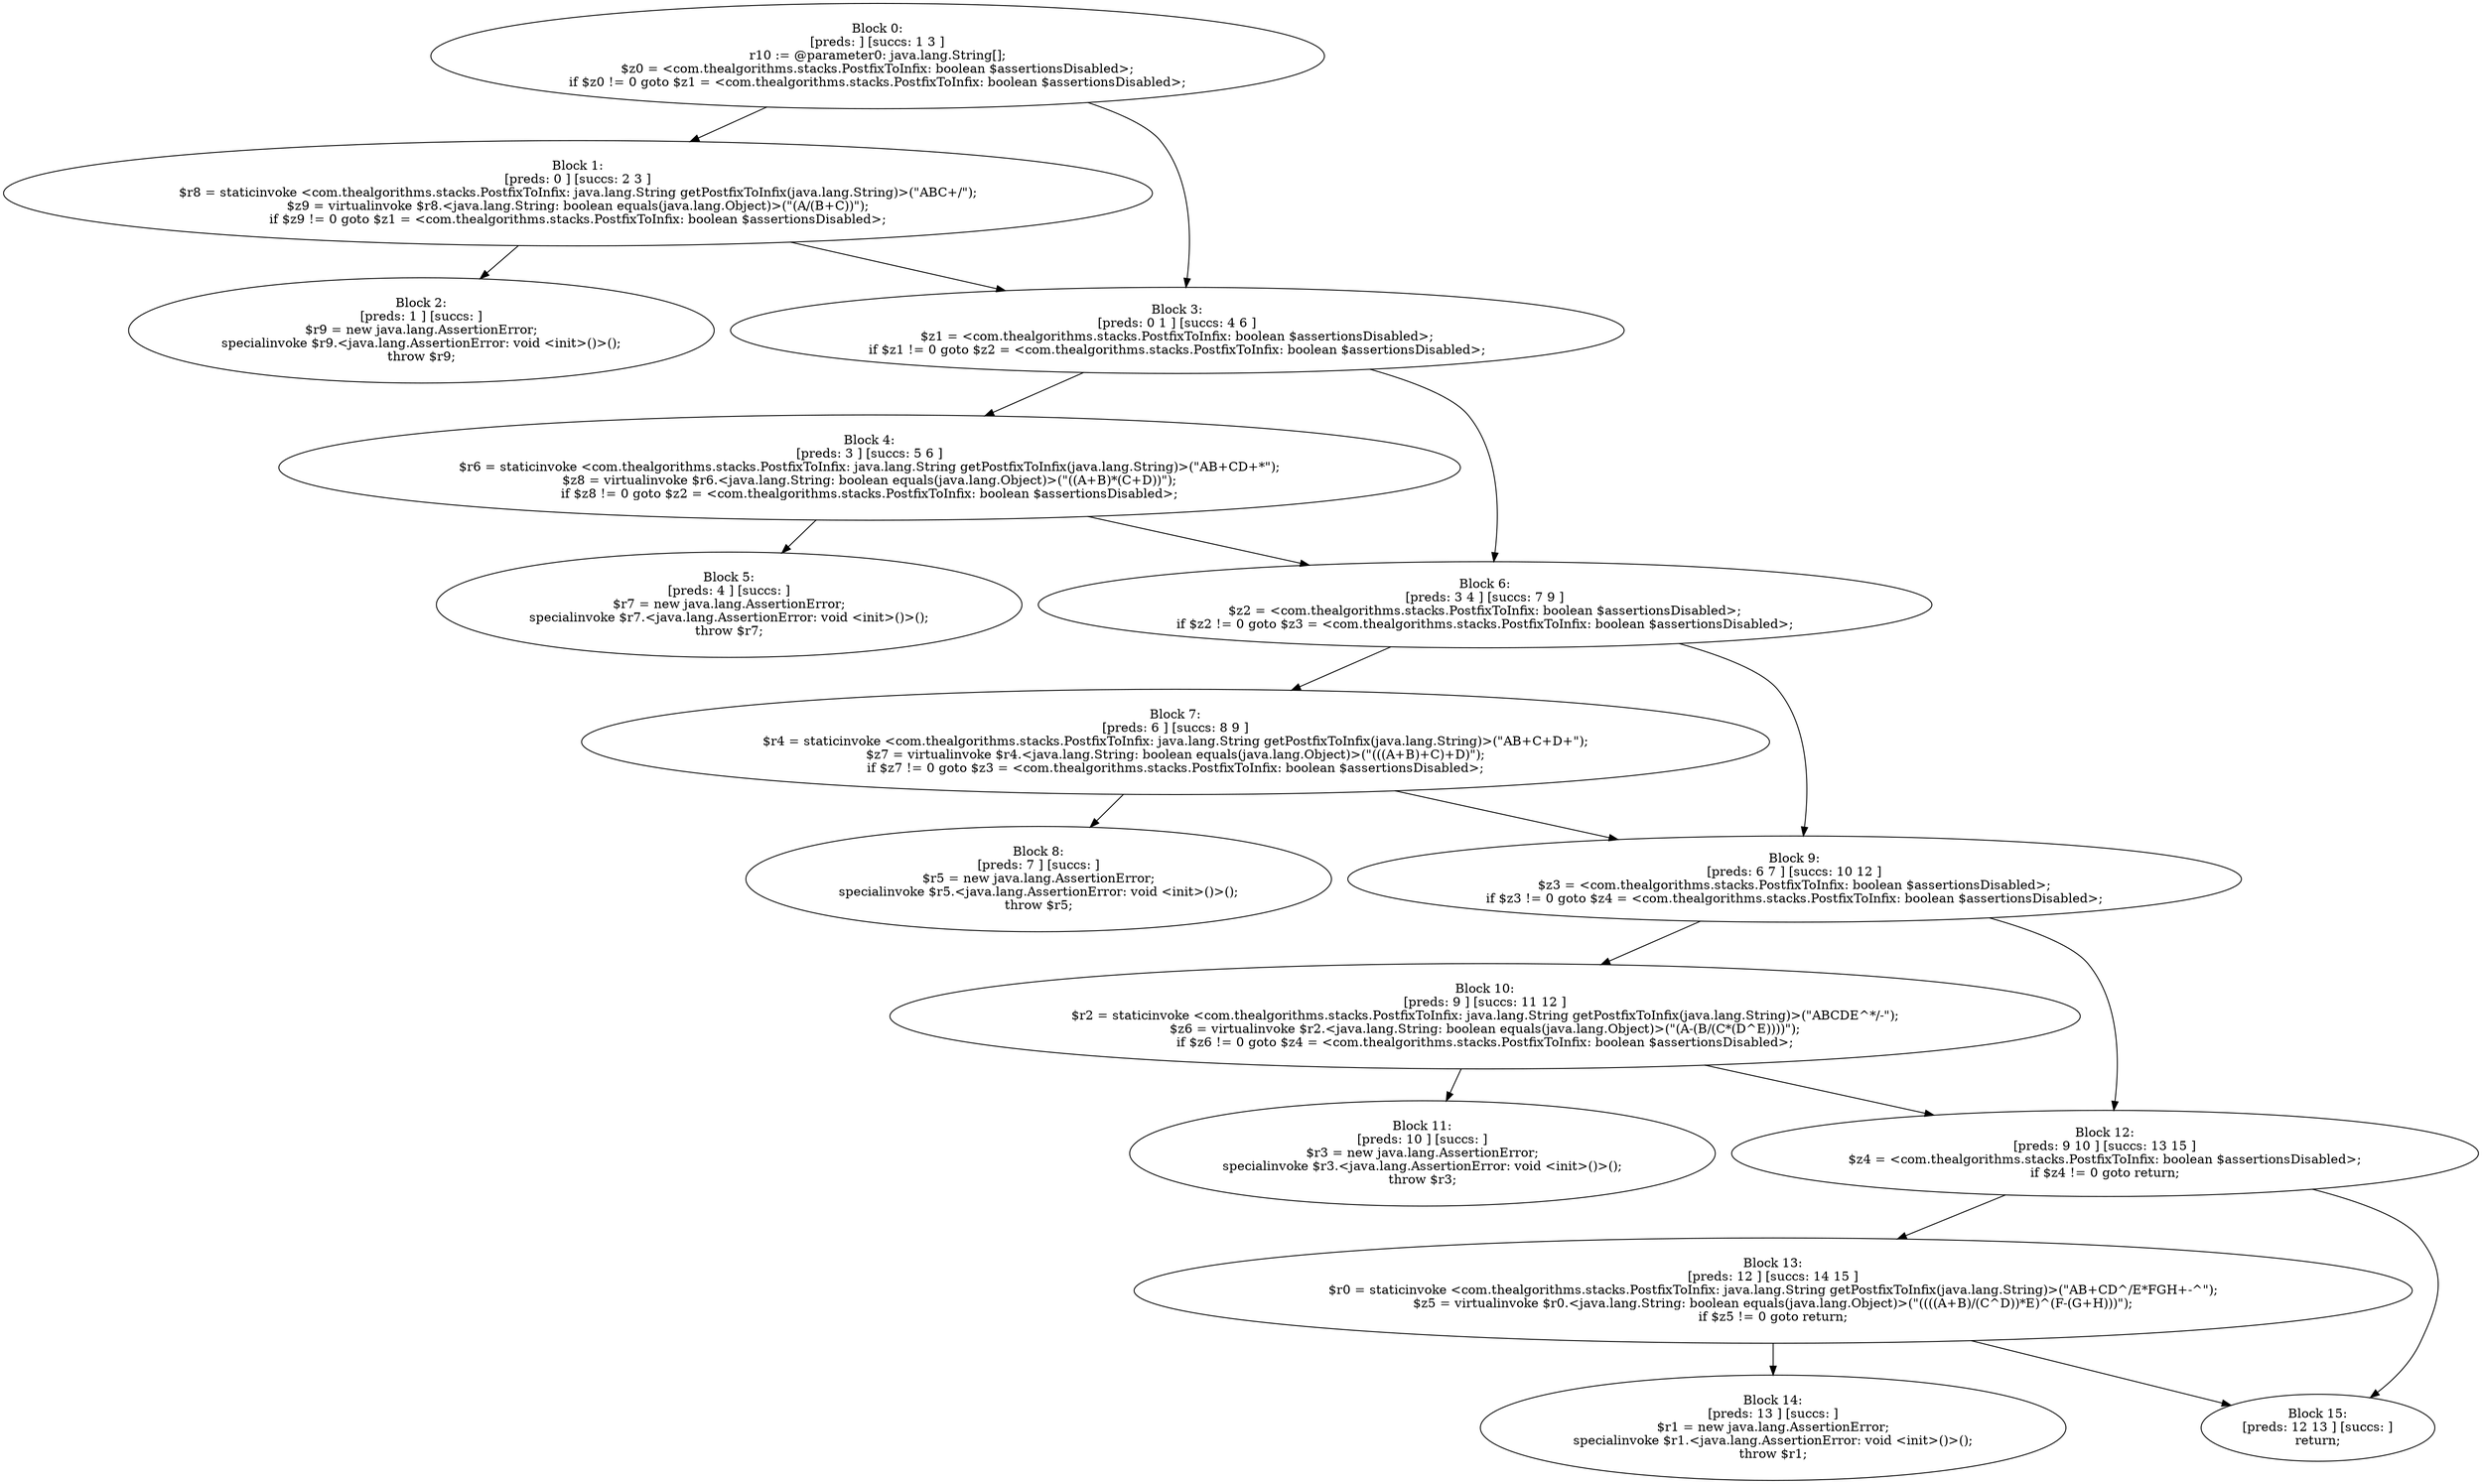 digraph "unitGraph" {
    "Block 0:
[preds: ] [succs: 1 3 ]
r10 := @parameter0: java.lang.String[];
$z0 = <com.thealgorithms.stacks.PostfixToInfix: boolean $assertionsDisabled>;
if $z0 != 0 goto $z1 = <com.thealgorithms.stacks.PostfixToInfix: boolean $assertionsDisabled>;
"
    "Block 1:
[preds: 0 ] [succs: 2 3 ]
$r8 = staticinvoke <com.thealgorithms.stacks.PostfixToInfix: java.lang.String getPostfixToInfix(java.lang.String)>(\"ABC+/\");
$z9 = virtualinvoke $r8.<java.lang.String: boolean equals(java.lang.Object)>(\"(A/(B+C))\");
if $z9 != 0 goto $z1 = <com.thealgorithms.stacks.PostfixToInfix: boolean $assertionsDisabled>;
"
    "Block 2:
[preds: 1 ] [succs: ]
$r9 = new java.lang.AssertionError;
specialinvoke $r9.<java.lang.AssertionError: void <init>()>();
throw $r9;
"
    "Block 3:
[preds: 0 1 ] [succs: 4 6 ]
$z1 = <com.thealgorithms.stacks.PostfixToInfix: boolean $assertionsDisabled>;
if $z1 != 0 goto $z2 = <com.thealgorithms.stacks.PostfixToInfix: boolean $assertionsDisabled>;
"
    "Block 4:
[preds: 3 ] [succs: 5 6 ]
$r6 = staticinvoke <com.thealgorithms.stacks.PostfixToInfix: java.lang.String getPostfixToInfix(java.lang.String)>(\"AB+CD+*\");
$z8 = virtualinvoke $r6.<java.lang.String: boolean equals(java.lang.Object)>(\"((A+B)*(C+D))\");
if $z8 != 0 goto $z2 = <com.thealgorithms.stacks.PostfixToInfix: boolean $assertionsDisabled>;
"
    "Block 5:
[preds: 4 ] [succs: ]
$r7 = new java.lang.AssertionError;
specialinvoke $r7.<java.lang.AssertionError: void <init>()>();
throw $r7;
"
    "Block 6:
[preds: 3 4 ] [succs: 7 9 ]
$z2 = <com.thealgorithms.stacks.PostfixToInfix: boolean $assertionsDisabled>;
if $z2 != 0 goto $z3 = <com.thealgorithms.stacks.PostfixToInfix: boolean $assertionsDisabled>;
"
    "Block 7:
[preds: 6 ] [succs: 8 9 ]
$r4 = staticinvoke <com.thealgorithms.stacks.PostfixToInfix: java.lang.String getPostfixToInfix(java.lang.String)>(\"AB+C+D+\");
$z7 = virtualinvoke $r4.<java.lang.String: boolean equals(java.lang.Object)>(\"(((A+B)+C)+D)\");
if $z7 != 0 goto $z3 = <com.thealgorithms.stacks.PostfixToInfix: boolean $assertionsDisabled>;
"
    "Block 8:
[preds: 7 ] [succs: ]
$r5 = new java.lang.AssertionError;
specialinvoke $r5.<java.lang.AssertionError: void <init>()>();
throw $r5;
"
    "Block 9:
[preds: 6 7 ] [succs: 10 12 ]
$z3 = <com.thealgorithms.stacks.PostfixToInfix: boolean $assertionsDisabled>;
if $z3 != 0 goto $z4 = <com.thealgorithms.stacks.PostfixToInfix: boolean $assertionsDisabled>;
"
    "Block 10:
[preds: 9 ] [succs: 11 12 ]
$r2 = staticinvoke <com.thealgorithms.stacks.PostfixToInfix: java.lang.String getPostfixToInfix(java.lang.String)>(\"ABCDE^*/-\");
$z6 = virtualinvoke $r2.<java.lang.String: boolean equals(java.lang.Object)>(\"(A-(B/(C*(D^E))))\");
if $z6 != 0 goto $z4 = <com.thealgorithms.stacks.PostfixToInfix: boolean $assertionsDisabled>;
"
    "Block 11:
[preds: 10 ] [succs: ]
$r3 = new java.lang.AssertionError;
specialinvoke $r3.<java.lang.AssertionError: void <init>()>();
throw $r3;
"
    "Block 12:
[preds: 9 10 ] [succs: 13 15 ]
$z4 = <com.thealgorithms.stacks.PostfixToInfix: boolean $assertionsDisabled>;
if $z4 != 0 goto return;
"
    "Block 13:
[preds: 12 ] [succs: 14 15 ]
$r0 = staticinvoke <com.thealgorithms.stacks.PostfixToInfix: java.lang.String getPostfixToInfix(java.lang.String)>(\"AB+CD^/E*FGH+-^\");
$z5 = virtualinvoke $r0.<java.lang.String: boolean equals(java.lang.Object)>(\"((((A+B)/(C^D))*E)^(F-(G+H)))\");
if $z5 != 0 goto return;
"
    "Block 14:
[preds: 13 ] [succs: ]
$r1 = new java.lang.AssertionError;
specialinvoke $r1.<java.lang.AssertionError: void <init>()>();
throw $r1;
"
    "Block 15:
[preds: 12 13 ] [succs: ]
return;
"
    "Block 0:
[preds: ] [succs: 1 3 ]
r10 := @parameter0: java.lang.String[];
$z0 = <com.thealgorithms.stacks.PostfixToInfix: boolean $assertionsDisabled>;
if $z0 != 0 goto $z1 = <com.thealgorithms.stacks.PostfixToInfix: boolean $assertionsDisabled>;
"->"Block 1:
[preds: 0 ] [succs: 2 3 ]
$r8 = staticinvoke <com.thealgorithms.stacks.PostfixToInfix: java.lang.String getPostfixToInfix(java.lang.String)>(\"ABC+/\");
$z9 = virtualinvoke $r8.<java.lang.String: boolean equals(java.lang.Object)>(\"(A/(B+C))\");
if $z9 != 0 goto $z1 = <com.thealgorithms.stacks.PostfixToInfix: boolean $assertionsDisabled>;
";
    "Block 0:
[preds: ] [succs: 1 3 ]
r10 := @parameter0: java.lang.String[];
$z0 = <com.thealgorithms.stacks.PostfixToInfix: boolean $assertionsDisabled>;
if $z0 != 0 goto $z1 = <com.thealgorithms.stacks.PostfixToInfix: boolean $assertionsDisabled>;
"->"Block 3:
[preds: 0 1 ] [succs: 4 6 ]
$z1 = <com.thealgorithms.stacks.PostfixToInfix: boolean $assertionsDisabled>;
if $z1 != 0 goto $z2 = <com.thealgorithms.stacks.PostfixToInfix: boolean $assertionsDisabled>;
";
    "Block 1:
[preds: 0 ] [succs: 2 3 ]
$r8 = staticinvoke <com.thealgorithms.stacks.PostfixToInfix: java.lang.String getPostfixToInfix(java.lang.String)>(\"ABC+/\");
$z9 = virtualinvoke $r8.<java.lang.String: boolean equals(java.lang.Object)>(\"(A/(B+C))\");
if $z9 != 0 goto $z1 = <com.thealgorithms.stacks.PostfixToInfix: boolean $assertionsDisabled>;
"->"Block 2:
[preds: 1 ] [succs: ]
$r9 = new java.lang.AssertionError;
specialinvoke $r9.<java.lang.AssertionError: void <init>()>();
throw $r9;
";
    "Block 1:
[preds: 0 ] [succs: 2 3 ]
$r8 = staticinvoke <com.thealgorithms.stacks.PostfixToInfix: java.lang.String getPostfixToInfix(java.lang.String)>(\"ABC+/\");
$z9 = virtualinvoke $r8.<java.lang.String: boolean equals(java.lang.Object)>(\"(A/(B+C))\");
if $z9 != 0 goto $z1 = <com.thealgorithms.stacks.PostfixToInfix: boolean $assertionsDisabled>;
"->"Block 3:
[preds: 0 1 ] [succs: 4 6 ]
$z1 = <com.thealgorithms.stacks.PostfixToInfix: boolean $assertionsDisabled>;
if $z1 != 0 goto $z2 = <com.thealgorithms.stacks.PostfixToInfix: boolean $assertionsDisabled>;
";
    "Block 3:
[preds: 0 1 ] [succs: 4 6 ]
$z1 = <com.thealgorithms.stacks.PostfixToInfix: boolean $assertionsDisabled>;
if $z1 != 0 goto $z2 = <com.thealgorithms.stacks.PostfixToInfix: boolean $assertionsDisabled>;
"->"Block 4:
[preds: 3 ] [succs: 5 6 ]
$r6 = staticinvoke <com.thealgorithms.stacks.PostfixToInfix: java.lang.String getPostfixToInfix(java.lang.String)>(\"AB+CD+*\");
$z8 = virtualinvoke $r6.<java.lang.String: boolean equals(java.lang.Object)>(\"((A+B)*(C+D))\");
if $z8 != 0 goto $z2 = <com.thealgorithms.stacks.PostfixToInfix: boolean $assertionsDisabled>;
";
    "Block 3:
[preds: 0 1 ] [succs: 4 6 ]
$z1 = <com.thealgorithms.stacks.PostfixToInfix: boolean $assertionsDisabled>;
if $z1 != 0 goto $z2 = <com.thealgorithms.stacks.PostfixToInfix: boolean $assertionsDisabled>;
"->"Block 6:
[preds: 3 4 ] [succs: 7 9 ]
$z2 = <com.thealgorithms.stacks.PostfixToInfix: boolean $assertionsDisabled>;
if $z2 != 0 goto $z3 = <com.thealgorithms.stacks.PostfixToInfix: boolean $assertionsDisabled>;
";
    "Block 4:
[preds: 3 ] [succs: 5 6 ]
$r6 = staticinvoke <com.thealgorithms.stacks.PostfixToInfix: java.lang.String getPostfixToInfix(java.lang.String)>(\"AB+CD+*\");
$z8 = virtualinvoke $r6.<java.lang.String: boolean equals(java.lang.Object)>(\"((A+B)*(C+D))\");
if $z8 != 0 goto $z2 = <com.thealgorithms.stacks.PostfixToInfix: boolean $assertionsDisabled>;
"->"Block 5:
[preds: 4 ] [succs: ]
$r7 = new java.lang.AssertionError;
specialinvoke $r7.<java.lang.AssertionError: void <init>()>();
throw $r7;
";
    "Block 4:
[preds: 3 ] [succs: 5 6 ]
$r6 = staticinvoke <com.thealgorithms.stacks.PostfixToInfix: java.lang.String getPostfixToInfix(java.lang.String)>(\"AB+CD+*\");
$z8 = virtualinvoke $r6.<java.lang.String: boolean equals(java.lang.Object)>(\"((A+B)*(C+D))\");
if $z8 != 0 goto $z2 = <com.thealgorithms.stacks.PostfixToInfix: boolean $assertionsDisabled>;
"->"Block 6:
[preds: 3 4 ] [succs: 7 9 ]
$z2 = <com.thealgorithms.stacks.PostfixToInfix: boolean $assertionsDisabled>;
if $z2 != 0 goto $z3 = <com.thealgorithms.stacks.PostfixToInfix: boolean $assertionsDisabled>;
";
    "Block 6:
[preds: 3 4 ] [succs: 7 9 ]
$z2 = <com.thealgorithms.stacks.PostfixToInfix: boolean $assertionsDisabled>;
if $z2 != 0 goto $z3 = <com.thealgorithms.stacks.PostfixToInfix: boolean $assertionsDisabled>;
"->"Block 7:
[preds: 6 ] [succs: 8 9 ]
$r4 = staticinvoke <com.thealgorithms.stacks.PostfixToInfix: java.lang.String getPostfixToInfix(java.lang.String)>(\"AB+C+D+\");
$z7 = virtualinvoke $r4.<java.lang.String: boolean equals(java.lang.Object)>(\"(((A+B)+C)+D)\");
if $z7 != 0 goto $z3 = <com.thealgorithms.stacks.PostfixToInfix: boolean $assertionsDisabled>;
";
    "Block 6:
[preds: 3 4 ] [succs: 7 9 ]
$z2 = <com.thealgorithms.stacks.PostfixToInfix: boolean $assertionsDisabled>;
if $z2 != 0 goto $z3 = <com.thealgorithms.stacks.PostfixToInfix: boolean $assertionsDisabled>;
"->"Block 9:
[preds: 6 7 ] [succs: 10 12 ]
$z3 = <com.thealgorithms.stacks.PostfixToInfix: boolean $assertionsDisabled>;
if $z3 != 0 goto $z4 = <com.thealgorithms.stacks.PostfixToInfix: boolean $assertionsDisabled>;
";
    "Block 7:
[preds: 6 ] [succs: 8 9 ]
$r4 = staticinvoke <com.thealgorithms.stacks.PostfixToInfix: java.lang.String getPostfixToInfix(java.lang.String)>(\"AB+C+D+\");
$z7 = virtualinvoke $r4.<java.lang.String: boolean equals(java.lang.Object)>(\"(((A+B)+C)+D)\");
if $z7 != 0 goto $z3 = <com.thealgorithms.stacks.PostfixToInfix: boolean $assertionsDisabled>;
"->"Block 8:
[preds: 7 ] [succs: ]
$r5 = new java.lang.AssertionError;
specialinvoke $r5.<java.lang.AssertionError: void <init>()>();
throw $r5;
";
    "Block 7:
[preds: 6 ] [succs: 8 9 ]
$r4 = staticinvoke <com.thealgorithms.stacks.PostfixToInfix: java.lang.String getPostfixToInfix(java.lang.String)>(\"AB+C+D+\");
$z7 = virtualinvoke $r4.<java.lang.String: boolean equals(java.lang.Object)>(\"(((A+B)+C)+D)\");
if $z7 != 0 goto $z3 = <com.thealgorithms.stacks.PostfixToInfix: boolean $assertionsDisabled>;
"->"Block 9:
[preds: 6 7 ] [succs: 10 12 ]
$z3 = <com.thealgorithms.stacks.PostfixToInfix: boolean $assertionsDisabled>;
if $z3 != 0 goto $z4 = <com.thealgorithms.stacks.PostfixToInfix: boolean $assertionsDisabled>;
";
    "Block 9:
[preds: 6 7 ] [succs: 10 12 ]
$z3 = <com.thealgorithms.stacks.PostfixToInfix: boolean $assertionsDisabled>;
if $z3 != 0 goto $z4 = <com.thealgorithms.stacks.PostfixToInfix: boolean $assertionsDisabled>;
"->"Block 10:
[preds: 9 ] [succs: 11 12 ]
$r2 = staticinvoke <com.thealgorithms.stacks.PostfixToInfix: java.lang.String getPostfixToInfix(java.lang.String)>(\"ABCDE^*/-\");
$z6 = virtualinvoke $r2.<java.lang.String: boolean equals(java.lang.Object)>(\"(A-(B/(C*(D^E))))\");
if $z6 != 0 goto $z4 = <com.thealgorithms.stacks.PostfixToInfix: boolean $assertionsDisabled>;
";
    "Block 9:
[preds: 6 7 ] [succs: 10 12 ]
$z3 = <com.thealgorithms.stacks.PostfixToInfix: boolean $assertionsDisabled>;
if $z3 != 0 goto $z4 = <com.thealgorithms.stacks.PostfixToInfix: boolean $assertionsDisabled>;
"->"Block 12:
[preds: 9 10 ] [succs: 13 15 ]
$z4 = <com.thealgorithms.stacks.PostfixToInfix: boolean $assertionsDisabled>;
if $z4 != 0 goto return;
";
    "Block 10:
[preds: 9 ] [succs: 11 12 ]
$r2 = staticinvoke <com.thealgorithms.stacks.PostfixToInfix: java.lang.String getPostfixToInfix(java.lang.String)>(\"ABCDE^*/-\");
$z6 = virtualinvoke $r2.<java.lang.String: boolean equals(java.lang.Object)>(\"(A-(B/(C*(D^E))))\");
if $z6 != 0 goto $z4 = <com.thealgorithms.stacks.PostfixToInfix: boolean $assertionsDisabled>;
"->"Block 11:
[preds: 10 ] [succs: ]
$r3 = new java.lang.AssertionError;
specialinvoke $r3.<java.lang.AssertionError: void <init>()>();
throw $r3;
";
    "Block 10:
[preds: 9 ] [succs: 11 12 ]
$r2 = staticinvoke <com.thealgorithms.stacks.PostfixToInfix: java.lang.String getPostfixToInfix(java.lang.String)>(\"ABCDE^*/-\");
$z6 = virtualinvoke $r2.<java.lang.String: boolean equals(java.lang.Object)>(\"(A-(B/(C*(D^E))))\");
if $z6 != 0 goto $z4 = <com.thealgorithms.stacks.PostfixToInfix: boolean $assertionsDisabled>;
"->"Block 12:
[preds: 9 10 ] [succs: 13 15 ]
$z4 = <com.thealgorithms.stacks.PostfixToInfix: boolean $assertionsDisabled>;
if $z4 != 0 goto return;
";
    "Block 12:
[preds: 9 10 ] [succs: 13 15 ]
$z4 = <com.thealgorithms.stacks.PostfixToInfix: boolean $assertionsDisabled>;
if $z4 != 0 goto return;
"->"Block 13:
[preds: 12 ] [succs: 14 15 ]
$r0 = staticinvoke <com.thealgorithms.stacks.PostfixToInfix: java.lang.String getPostfixToInfix(java.lang.String)>(\"AB+CD^/E*FGH+-^\");
$z5 = virtualinvoke $r0.<java.lang.String: boolean equals(java.lang.Object)>(\"((((A+B)/(C^D))*E)^(F-(G+H)))\");
if $z5 != 0 goto return;
";
    "Block 12:
[preds: 9 10 ] [succs: 13 15 ]
$z4 = <com.thealgorithms.stacks.PostfixToInfix: boolean $assertionsDisabled>;
if $z4 != 0 goto return;
"->"Block 15:
[preds: 12 13 ] [succs: ]
return;
";
    "Block 13:
[preds: 12 ] [succs: 14 15 ]
$r0 = staticinvoke <com.thealgorithms.stacks.PostfixToInfix: java.lang.String getPostfixToInfix(java.lang.String)>(\"AB+CD^/E*FGH+-^\");
$z5 = virtualinvoke $r0.<java.lang.String: boolean equals(java.lang.Object)>(\"((((A+B)/(C^D))*E)^(F-(G+H)))\");
if $z5 != 0 goto return;
"->"Block 14:
[preds: 13 ] [succs: ]
$r1 = new java.lang.AssertionError;
specialinvoke $r1.<java.lang.AssertionError: void <init>()>();
throw $r1;
";
    "Block 13:
[preds: 12 ] [succs: 14 15 ]
$r0 = staticinvoke <com.thealgorithms.stacks.PostfixToInfix: java.lang.String getPostfixToInfix(java.lang.String)>(\"AB+CD^/E*FGH+-^\");
$z5 = virtualinvoke $r0.<java.lang.String: boolean equals(java.lang.Object)>(\"((((A+B)/(C^D))*E)^(F-(G+H)))\");
if $z5 != 0 goto return;
"->"Block 15:
[preds: 12 13 ] [succs: ]
return;
";
}
